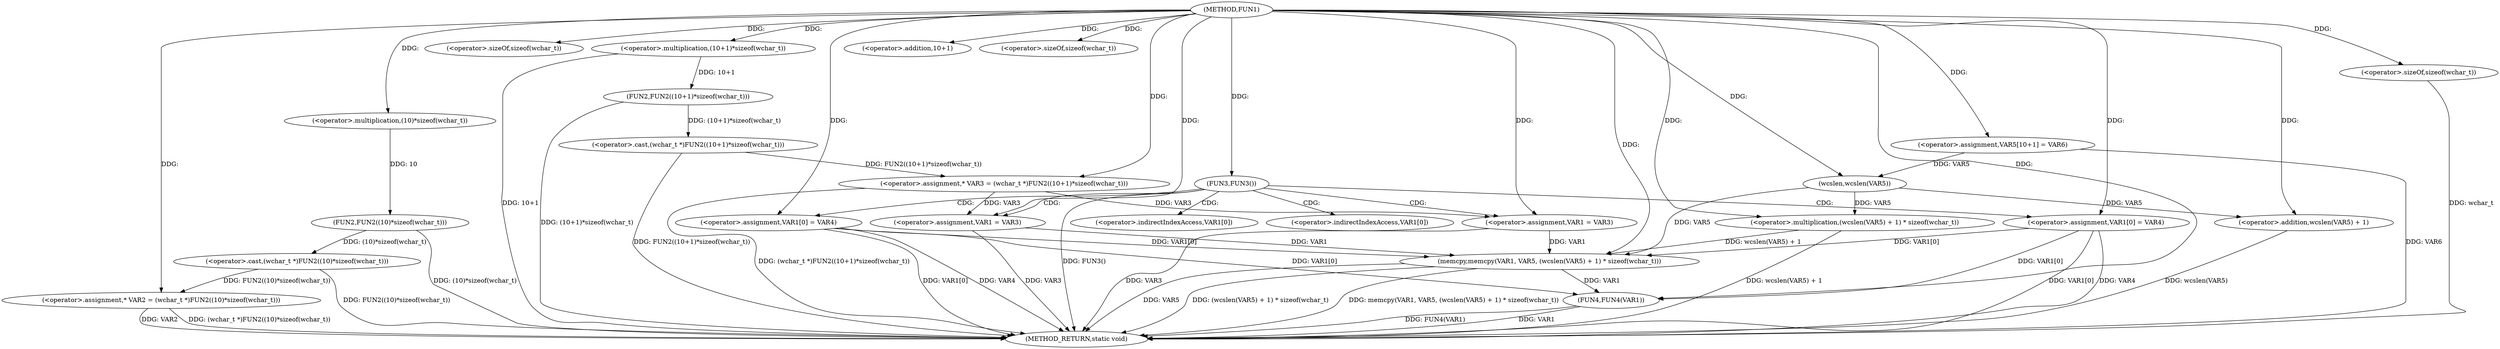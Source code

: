 digraph FUN1 {  
"1000100" [label = "(METHOD,FUN1)" ]
"1000163" [label = "(METHOD_RETURN,static void)" ]
"1000104" [label = "(<operator>.assignment,* VAR2 = (wchar_t *)FUN2((10)*sizeof(wchar_t)))" ]
"1000106" [label = "(<operator>.cast,(wchar_t *)FUN2((10)*sizeof(wchar_t)))" ]
"1000108" [label = "(FUN2,FUN2((10)*sizeof(wchar_t)))" ]
"1000109" [label = "(<operator>.multiplication,(10)*sizeof(wchar_t))" ]
"1000111" [label = "(<operator>.sizeOf,sizeof(wchar_t))" ]
"1000114" [label = "(<operator>.assignment,* VAR3 = (wchar_t *)FUN2((10+1)*sizeof(wchar_t)))" ]
"1000116" [label = "(<operator>.cast,(wchar_t *)FUN2((10+1)*sizeof(wchar_t)))" ]
"1000118" [label = "(FUN2,FUN2((10+1)*sizeof(wchar_t)))" ]
"1000119" [label = "(<operator>.multiplication,(10+1)*sizeof(wchar_t))" ]
"1000120" [label = "(<operator>.addition,10+1)" ]
"1000123" [label = "(<operator>.sizeOf,sizeof(wchar_t))" ]
"1000126" [label = "(FUN3,FUN3())" ]
"1000128" [label = "(<operator>.assignment,VAR1 = VAR3)" ]
"1000131" [label = "(<operator>.assignment,VAR1[0] = VAR4)" ]
"1000138" [label = "(<operator>.assignment,VAR1 = VAR3)" ]
"1000141" [label = "(<operator>.assignment,VAR1[0] = VAR4)" ]
"1000148" [label = "(<operator>.assignment,VAR5[10+1] = VAR6)" ]
"1000151" [label = "(memcpy,memcpy(VAR1, VAR5, (wcslen(VAR5) + 1) * sizeof(wchar_t)))" ]
"1000154" [label = "(<operator>.multiplication,(wcslen(VAR5) + 1) * sizeof(wchar_t))" ]
"1000155" [label = "(<operator>.addition,wcslen(VAR5) + 1)" ]
"1000156" [label = "(wcslen,wcslen(VAR5))" ]
"1000159" [label = "(<operator>.sizeOf,sizeof(wchar_t))" ]
"1000161" [label = "(FUN4,FUN4(VAR1))" ]
"1000132" [label = "(<operator>.indirectIndexAccess,VAR1[0])" ]
"1000142" [label = "(<operator>.indirectIndexAccess,VAR1[0])" ]
  "1000141" -> "1000163"  [ label = "DDG: VAR1[0]"] 
  "1000106" -> "1000163"  [ label = "DDG: FUN2((10)*sizeof(wchar_t))"] 
  "1000151" -> "1000163"  [ label = "DDG: memcpy(VAR1, VAR5, (wcslen(VAR5) + 1) * sizeof(wchar_t))"] 
  "1000104" -> "1000163"  [ label = "DDG: VAR2"] 
  "1000138" -> "1000163"  [ label = "DDG: VAR3"] 
  "1000154" -> "1000163"  [ label = "DDG: wcslen(VAR5) + 1"] 
  "1000151" -> "1000163"  [ label = "DDG: VAR5"] 
  "1000116" -> "1000163"  [ label = "DDG: FUN2((10+1)*sizeof(wchar_t))"] 
  "1000151" -> "1000163"  [ label = "DDG: (wcslen(VAR5) + 1) * sizeof(wchar_t)"] 
  "1000141" -> "1000163"  [ label = "DDG: VAR4"] 
  "1000148" -> "1000163"  [ label = "DDG: VAR6"] 
  "1000118" -> "1000163"  [ label = "DDG: (10+1)*sizeof(wchar_t)"] 
  "1000161" -> "1000163"  [ label = "DDG: VAR1"] 
  "1000128" -> "1000163"  [ label = "DDG: VAR3"] 
  "1000126" -> "1000163"  [ label = "DDG: FUN3()"] 
  "1000159" -> "1000163"  [ label = "DDG: wchar_t"] 
  "1000131" -> "1000163"  [ label = "DDG: VAR1[0]"] 
  "1000131" -> "1000163"  [ label = "DDG: VAR4"] 
  "1000119" -> "1000163"  [ label = "DDG: 10+1"] 
  "1000155" -> "1000163"  [ label = "DDG: wcslen(VAR5)"] 
  "1000161" -> "1000163"  [ label = "DDG: FUN4(VAR1)"] 
  "1000114" -> "1000163"  [ label = "DDG: (wchar_t *)FUN2((10+1)*sizeof(wchar_t))"] 
  "1000104" -> "1000163"  [ label = "DDG: (wchar_t *)FUN2((10)*sizeof(wchar_t))"] 
  "1000108" -> "1000163"  [ label = "DDG: (10)*sizeof(wchar_t)"] 
  "1000106" -> "1000104"  [ label = "DDG: FUN2((10)*sizeof(wchar_t))"] 
  "1000100" -> "1000104"  [ label = "DDG: "] 
  "1000108" -> "1000106"  [ label = "DDG: (10)*sizeof(wchar_t)"] 
  "1000109" -> "1000108"  [ label = "DDG: 10"] 
  "1000100" -> "1000109"  [ label = "DDG: "] 
  "1000100" -> "1000111"  [ label = "DDG: "] 
  "1000116" -> "1000114"  [ label = "DDG: FUN2((10+1)*sizeof(wchar_t))"] 
  "1000100" -> "1000114"  [ label = "DDG: "] 
  "1000118" -> "1000116"  [ label = "DDG: (10+1)*sizeof(wchar_t)"] 
  "1000119" -> "1000118"  [ label = "DDG: 10+1"] 
  "1000100" -> "1000119"  [ label = "DDG: "] 
  "1000100" -> "1000120"  [ label = "DDG: "] 
  "1000100" -> "1000123"  [ label = "DDG: "] 
  "1000100" -> "1000126"  [ label = "DDG: "] 
  "1000114" -> "1000128"  [ label = "DDG: VAR3"] 
  "1000100" -> "1000128"  [ label = "DDG: "] 
  "1000100" -> "1000131"  [ label = "DDG: "] 
  "1000114" -> "1000138"  [ label = "DDG: VAR3"] 
  "1000100" -> "1000138"  [ label = "DDG: "] 
  "1000100" -> "1000141"  [ label = "DDG: "] 
  "1000100" -> "1000148"  [ label = "DDG: "] 
  "1000141" -> "1000151"  [ label = "DDG: VAR1[0]"] 
  "1000128" -> "1000151"  [ label = "DDG: VAR1"] 
  "1000131" -> "1000151"  [ label = "DDG: VAR1[0]"] 
  "1000138" -> "1000151"  [ label = "DDG: VAR1"] 
  "1000100" -> "1000151"  [ label = "DDG: "] 
  "1000156" -> "1000151"  [ label = "DDG: VAR5"] 
  "1000154" -> "1000151"  [ label = "DDG: wcslen(VAR5) + 1"] 
  "1000156" -> "1000154"  [ label = "DDG: VAR5"] 
  "1000100" -> "1000154"  [ label = "DDG: "] 
  "1000156" -> "1000155"  [ label = "DDG: VAR5"] 
  "1000148" -> "1000156"  [ label = "DDG: VAR5"] 
  "1000100" -> "1000156"  [ label = "DDG: "] 
  "1000100" -> "1000155"  [ label = "DDG: "] 
  "1000100" -> "1000159"  [ label = "DDG: "] 
  "1000141" -> "1000161"  [ label = "DDG: VAR1[0]"] 
  "1000131" -> "1000161"  [ label = "DDG: VAR1[0]"] 
  "1000151" -> "1000161"  [ label = "DDG: VAR1"] 
  "1000100" -> "1000161"  [ label = "DDG: "] 
  "1000126" -> "1000132"  [ label = "CDG: "] 
  "1000126" -> "1000142"  [ label = "CDG: "] 
  "1000126" -> "1000128"  [ label = "CDG: "] 
  "1000126" -> "1000141"  [ label = "CDG: "] 
  "1000126" -> "1000131"  [ label = "CDG: "] 
  "1000126" -> "1000138"  [ label = "CDG: "] 
}
